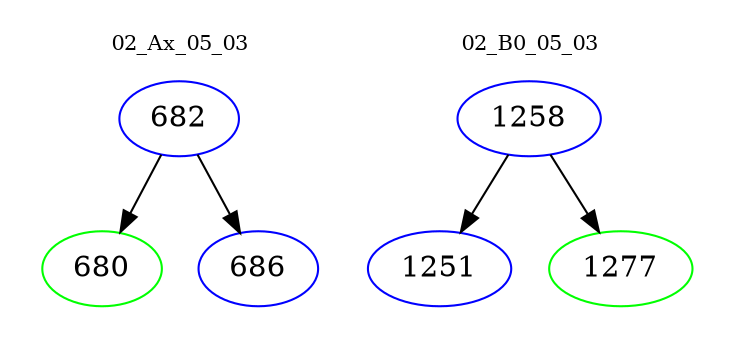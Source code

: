 digraph{
subgraph cluster_0 {
color = white
label = "02_Ax_05_03";
fontsize=10;
T0_682 [label="682", color="blue"]
T0_682 -> T0_680 [color="black"]
T0_680 [label="680", color="green"]
T0_682 -> T0_686 [color="black"]
T0_686 [label="686", color="blue"]
}
subgraph cluster_1 {
color = white
label = "02_B0_05_03";
fontsize=10;
T1_1258 [label="1258", color="blue"]
T1_1258 -> T1_1251 [color="black"]
T1_1251 [label="1251", color="blue"]
T1_1258 -> T1_1277 [color="black"]
T1_1277 [label="1277", color="green"]
}
}
